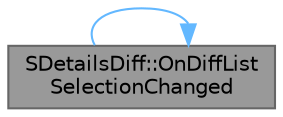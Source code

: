 digraph "SDetailsDiff::OnDiffListSelectionChanged"
{
 // INTERACTIVE_SVG=YES
 // LATEX_PDF_SIZE
  bgcolor="transparent";
  edge [fontname=Helvetica,fontsize=10,labelfontname=Helvetica,labelfontsize=10];
  node [fontname=Helvetica,fontsize=10,shape=box,height=0.2,width=0.4];
  rankdir="LR";
  Node1 [id="Node000001",label="SDetailsDiff::OnDiffList\lSelectionChanged",height=0.2,width=0.4,color="gray40", fillcolor="grey60", style="filled", fontcolor="black",tooltip="Called when user clicks on an entry in the listview of differences."];
  Node1 -> Node1 [id="edge1_Node000001_Node000001",color="steelblue1",style="solid",tooltip=" "];
}
